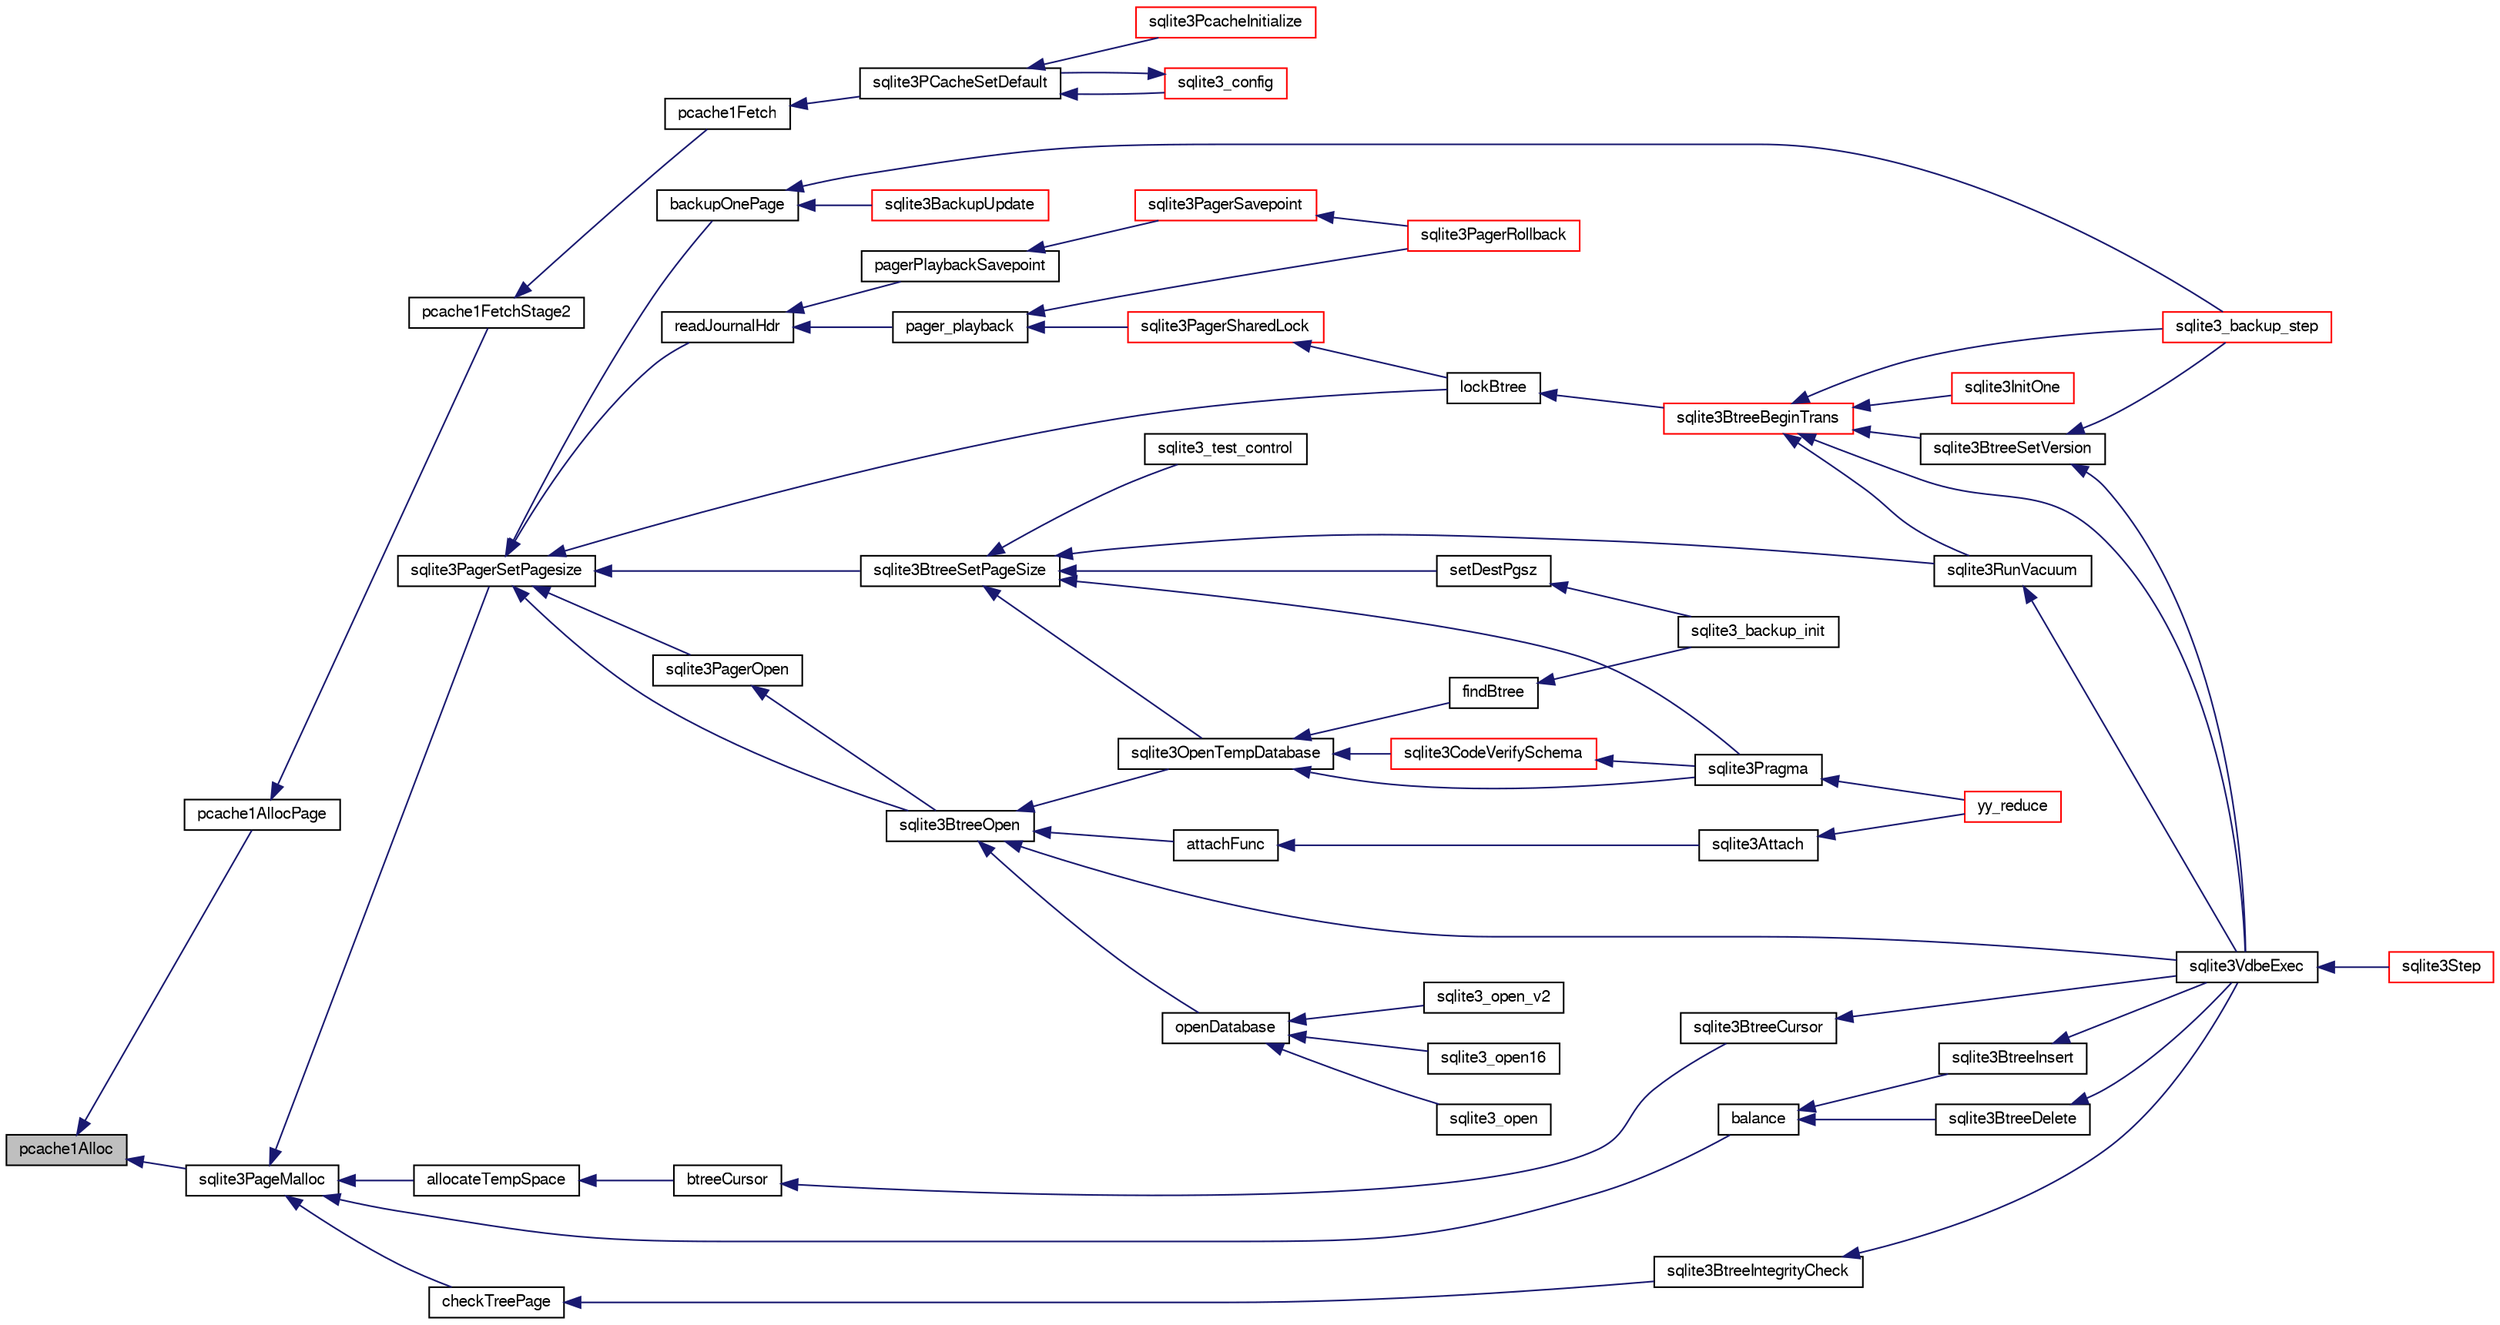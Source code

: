 digraph "pcache1Alloc"
{
  edge [fontname="FreeSans",fontsize="10",labelfontname="FreeSans",labelfontsize="10"];
  node [fontname="FreeSans",fontsize="10",shape=record];
  rankdir="LR";
  Node216534 [label="pcache1Alloc",height=0.2,width=0.4,color="black", fillcolor="grey75", style="filled", fontcolor="black"];
  Node216534 -> Node216535 [dir="back",color="midnightblue",fontsize="10",style="solid",fontname="FreeSans"];
  Node216535 [label="pcache1AllocPage",height=0.2,width=0.4,color="black", fillcolor="white", style="filled",URL="$sqlite3_8c.html#ad6ec26e3c7beec69fb9ca11fcd63120e"];
  Node216535 -> Node216536 [dir="back",color="midnightblue",fontsize="10",style="solid",fontname="FreeSans"];
  Node216536 [label="pcache1FetchStage2",height=0.2,width=0.4,color="black", fillcolor="white", style="filled",URL="$sqlite3_8c.html#a30a4ee80ec88f9eb4ade1424d99585b5"];
  Node216536 -> Node216537 [dir="back",color="midnightblue",fontsize="10",style="solid",fontname="FreeSans"];
  Node216537 [label="pcache1Fetch",height=0.2,width=0.4,color="black", fillcolor="white", style="filled",URL="$sqlite3_8c.html#a745bc37e2a945b10e6b23a6fe6c35411"];
  Node216537 -> Node216538 [dir="back",color="midnightblue",fontsize="10",style="solid",fontname="FreeSans"];
  Node216538 [label="sqlite3PCacheSetDefault",height=0.2,width=0.4,color="black", fillcolor="white", style="filled",URL="$sqlite3_8c.html#a91974afe7709a742451438556ee0c70c"];
  Node216538 -> Node216539 [dir="back",color="midnightblue",fontsize="10",style="solid",fontname="FreeSans"];
  Node216539 [label="sqlite3PcacheInitialize",height=0.2,width=0.4,color="red", fillcolor="white", style="filled",URL="$sqlite3_8c.html#a2902c61ddc88bea002c4d69fe4052b1f"];
  Node216538 -> Node217025 [dir="back",color="midnightblue",fontsize="10",style="solid",fontname="FreeSans"];
  Node217025 [label="sqlite3_config",height=0.2,width=0.4,color="red", fillcolor="white", style="filled",URL="$sqlite3_8h.html#a74ad420b6f26bc06a04ff6ecec8a8c91"];
  Node217025 -> Node216538 [dir="back",color="midnightblue",fontsize="10",style="solid",fontname="FreeSans"];
  Node216534 -> Node217413 [dir="back",color="midnightblue",fontsize="10",style="solid",fontname="FreeSans"];
  Node217413 [label="sqlite3PageMalloc",height=0.2,width=0.4,color="black", fillcolor="white", style="filled",URL="$sqlite3_8c.html#af05f296695d164316d4666a76d07f1f0"];
  Node217413 -> Node217414 [dir="back",color="midnightblue",fontsize="10",style="solid",fontname="FreeSans"];
  Node217414 [label="sqlite3PagerSetPagesize",height=0.2,width=0.4,color="black", fillcolor="white", style="filled",URL="$sqlite3_8c.html#ab668348d5dcc0382c247c74b6358f16e"];
  Node217414 -> Node217415 [dir="back",color="midnightblue",fontsize="10",style="solid",fontname="FreeSans"];
  Node217415 [label="readJournalHdr",height=0.2,width=0.4,color="black", fillcolor="white", style="filled",URL="$sqlite3_8c.html#a4367a6db0dfbaacd476aeecccc99904b"];
  Node217415 -> Node216891 [dir="back",color="midnightblue",fontsize="10",style="solid",fontname="FreeSans"];
  Node216891 [label="pager_playback",height=0.2,width=0.4,color="black", fillcolor="white", style="filled",URL="$sqlite3_8c.html#a9d9a750a9fc76eb4b668c8a16b164a65"];
  Node216891 -> Node216892 [dir="back",color="midnightblue",fontsize="10",style="solid",fontname="FreeSans"];
  Node216892 [label="sqlite3PagerSharedLock",height=0.2,width=0.4,color="red", fillcolor="white", style="filled",URL="$sqlite3_8c.html#a58c197b629fb6eaacf96c7add57c70df"];
  Node216892 -> Node216894 [dir="back",color="midnightblue",fontsize="10",style="solid",fontname="FreeSans"];
  Node216894 [label="lockBtree",height=0.2,width=0.4,color="black", fillcolor="white", style="filled",URL="$sqlite3_8c.html#a5b808194d3178be15705a420265cee9d"];
  Node216894 -> Node216860 [dir="back",color="midnightblue",fontsize="10",style="solid",fontname="FreeSans"];
  Node216860 [label="sqlite3BtreeBeginTrans",height=0.2,width=0.4,color="red", fillcolor="white", style="filled",URL="$sqlite3_8c.html#a52d6706df15c67c22aa7d0e290c16bf5"];
  Node216860 -> Node216861 [dir="back",color="midnightblue",fontsize="10",style="solid",fontname="FreeSans"];
  Node216861 [label="sqlite3BtreeSetVersion",height=0.2,width=0.4,color="black", fillcolor="white", style="filled",URL="$sqlite3_8c.html#a2db3061b5c557699a47415ca0342ba01"];
  Node216861 -> Node216769 [dir="back",color="midnightblue",fontsize="10",style="solid",fontname="FreeSans"];
  Node216769 [label="sqlite3_backup_step",height=0.2,width=0.4,color="red", fillcolor="white", style="filled",URL="$sqlite3_8h.html#a1699b75e98d082eebc465a9e64c35269"];
  Node216861 -> Node216556 [dir="back",color="midnightblue",fontsize="10",style="solid",fontname="FreeSans"];
  Node216556 [label="sqlite3VdbeExec",height=0.2,width=0.4,color="black", fillcolor="white", style="filled",URL="$sqlite3_8c.html#a8ce40a614bdc56719c4d642b1e4dfb21"];
  Node216556 -> Node216557 [dir="back",color="midnightblue",fontsize="10",style="solid",fontname="FreeSans"];
  Node216557 [label="sqlite3Step",height=0.2,width=0.4,color="red", fillcolor="white", style="filled",URL="$sqlite3_8c.html#a3f2872e873e2758a4beedad1d5113554"];
  Node216860 -> Node216769 [dir="back",color="midnightblue",fontsize="10",style="solid",fontname="FreeSans"];
  Node216860 -> Node216556 [dir="back",color="midnightblue",fontsize="10",style="solid",fontname="FreeSans"];
  Node216860 -> Node216582 [dir="back",color="midnightblue",fontsize="10",style="solid",fontname="FreeSans"];
  Node216582 [label="sqlite3InitOne",height=0.2,width=0.4,color="red", fillcolor="white", style="filled",URL="$sqlite3_8c.html#ac4318b25df65269906b0379251fe9b85"];
  Node216860 -> Node216742 [dir="back",color="midnightblue",fontsize="10",style="solid",fontname="FreeSans"];
  Node216742 [label="sqlite3RunVacuum",height=0.2,width=0.4,color="black", fillcolor="white", style="filled",URL="$sqlite3_8c.html#a5e83ddc7b3e7e8e79ad5d1fc92de1d2f"];
  Node216742 -> Node216556 [dir="back",color="midnightblue",fontsize="10",style="solid",fontname="FreeSans"];
  Node216891 -> Node216895 [dir="back",color="midnightblue",fontsize="10",style="solid",fontname="FreeSans"];
  Node216895 [label="sqlite3PagerRollback",height=0.2,width=0.4,color="red", fillcolor="white", style="filled",URL="$sqlite3_8c.html#afdd2ecbb97b7a716892ff6bd10c7dfd0"];
  Node217415 -> Node216925 [dir="back",color="midnightblue",fontsize="10",style="solid",fontname="FreeSans"];
  Node216925 [label="pagerPlaybackSavepoint",height=0.2,width=0.4,color="black", fillcolor="white", style="filled",URL="$sqlite3_8c.html#aedf76c3b6661c4244cc3e2c5464fd12e"];
  Node216925 -> Node216926 [dir="back",color="midnightblue",fontsize="10",style="solid",fontname="FreeSans"];
  Node216926 [label="sqlite3PagerSavepoint",height=0.2,width=0.4,color="red", fillcolor="white", style="filled",URL="$sqlite3_8c.html#a8b5f1920b6a8b564a47e243868f2c8d4"];
  Node216926 -> Node216895 [dir="back",color="midnightblue",fontsize="10",style="solid",fontname="FreeSans"];
  Node217414 -> Node216554 [dir="back",color="midnightblue",fontsize="10",style="solid",fontname="FreeSans"];
  Node216554 [label="sqlite3PagerOpen",height=0.2,width=0.4,color="black", fillcolor="white", style="filled",URL="$sqlite3_8c.html#a5b4a74e8a1754922c482b7af19b30611"];
  Node216554 -> Node216555 [dir="back",color="midnightblue",fontsize="10",style="solid",fontname="FreeSans"];
  Node216555 [label="sqlite3BtreeOpen",height=0.2,width=0.4,color="black", fillcolor="white", style="filled",URL="$sqlite3_8c.html#a13dcb44dc34af6ce9d38de9c5aa975f9"];
  Node216555 -> Node216556 [dir="back",color="midnightblue",fontsize="10",style="solid",fontname="FreeSans"];
  Node216555 -> Node216584 [dir="back",color="midnightblue",fontsize="10",style="solid",fontname="FreeSans"];
  Node216584 [label="attachFunc",height=0.2,width=0.4,color="black", fillcolor="white", style="filled",URL="$sqlite3_8c.html#a69cb751a7da501b9a0aa37e0d7c3eaf7"];
  Node216584 -> Node216585 [dir="back",color="midnightblue",fontsize="10",style="solid",fontname="FreeSans"];
  Node216585 [label="sqlite3Attach",height=0.2,width=0.4,color="black", fillcolor="white", style="filled",URL="$sqlite3_8c.html#ae0907fe0b43cc1b4c7e6a16213e8546f"];
  Node216585 -> Node216586 [dir="back",color="midnightblue",fontsize="10",style="solid",fontname="FreeSans"];
  Node216586 [label="yy_reduce",height=0.2,width=0.4,color="red", fillcolor="white", style="filled",URL="$sqlite3_8c.html#a7c419a9b25711c666a9a2449ef377f14"];
  Node216555 -> Node216817 [dir="back",color="midnightblue",fontsize="10",style="solid",fontname="FreeSans"];
  Node216817 [label="sqlite3OpenTempDatabase",height=0.2,width=0.4,color="black", fillcolor="white", style="filled",URL="$sqlite3_8c.html#aaf3088380b731428b72d3b5777f93755"];
  Node216817 -> Node216761 [dir="back",color="midnightblue",fontsize="10",style="solid",fontname="FreeSans"];
  Node216761 [label="findBtree",height=0.2,width=0.4,color="black", fillcolor="white", style="filled",URL="$sqlite3_8c.html#ab4ee5743b77efd7f8832bf0b9315f973"];
  Node216761 -> Node216762 [dir="back",color="midnightblue",fontsize="10",style="solid",fontname="FreeSans"];
  Node216762 [label="sqlite3_backup_init",height=0.2,width=0.4,color="black", fillcolor="white", style="filled",URL="$sqlite3_8h.html#a9c9aa9e8edeb9910d93148a6621c1097"];
  Node216817 -> Node216818 [dir="back",color="midnightblue",fontsize="10",style="solid",fontname="FreeSans"];
  Node216818 [label="sqlite3CodeVerifySchema",height=0.2,width=0.4,color="red", fillcolor="white", style="filled",URL="$sqlite3_8c.html#ad9d8708d96f8416ec59ebf41c57000f9"];
  Node216818 -> Node216634 [dir="back",color="midnightblue",fontsize="10",style="solid",fontname="FreeSans"];
  Node216634 [label="sqlite3Pragma",height=0.2,width=0.4,color="black", fillcolor="white", style="filled",URL="$sqlite3_8c.html#a111391370f58f8e6a6eca51fd34d62ed"];
  Node216634 -> Node216586 [dir="back",color="midnightblue",fontsize="10",style="solid",fontname="FreeSans"];
  Node216817 -> Node216634 [dir="back",color="midnightblue",fontsize="10",style="solid",fontname="FreeSans"];
  Node216555 -> Node216791 [dir="back",color="midnightblue",fontsize="10",style="solid",fontname="FreeSans"];
  Node216791 [label="openDatabase",height=0.2,width=0.4,color="black", fillcolor="white", style="filled",URL="$sqlite3_8c.html#a6a9c3bc3a64234e863413f41db473758"];
  Node216791 -> Node216792 [dir="back",color="midnightblue",fontsize="10",style="solid",fontname="FreeSans"];
  Node216792 [label="sqlite3_open",height=0.2,width=0.4,color="black", fillcolor="white", style="filled",URL="$sqlite3_8h.html#a97ba966ed1acc38409786258268f5f71"];
  Node216791 -> Node216793 [dir="back",color="midnightblue",fontsize="10",style="solid",fontname="FreeSans"];
  Node216793 [label="sqlite3_open_v2",height=0.2,width=0.4,color="black", fillcolor="white", style="filled",URL="$sqlite3_8h.html#a140fe275b6975dc867cea50a65a217c4"];
  Node216791 -> Node216794 [dir="back",color="midnightblue",fontsize="10",style="solid",fontname="FreeSans"];
  Node216794 [label="sqlite3_open16",height=0.2,width=0.4,color="black", fillcolor="white", style="filled",URL="$sqlite3_8h.html#adbc401bb96713f32e553db32f6f3ca33"];
  Node217414 -> Node216555 [dir="back",color="midnightblue",fontsize="10",style="solid",fontname="FreeSans"];
  Node217414 -> Node217416 [dir="back",color="midnightblue",fontsize="10",style="solid",fontname="FreeSans"];
  Node217416 [label="sqlite3BtreeSetPageSize",height=0.2,width=0.4,color="black", fillcolor="white", style="filled",URL="$sqlite3_8c.html#ad9c65e8377c831a80e0ac1f108c43f3e"];
  Node217416 -> Node217417 [dir="back",color="midnightblue",fontsize="10",style="solid",fontname="FreeSans"];
  Node217417 [label="setDestPgsz",height=0.2,width=0.4,color="black", fillcolor="white", style="filled",URL="$sqlite3_8c.html#acd3459ec2257f990aaea330d998fe0a6"];
  Node217417 -> Node216762 [dir="back",color="midnightblue",fontsize="10",style="solid",fontname="FreeSans"];
  Node217416 -> Node216817 [dir="back",color="midnightblue",fontsize="10",style="solid",fontname="FreeSans"];
  Node217416 -> Node216634 [dir="back",color="midnightblue",fontsize="10",style="solid",fontname="FreeSans"];
  Node217416 -> Node216742 [dir="back",color="midnightblue",fontsize="10",style="solid",fontname="FreeSans"];
  Node217416 -> Node216550 [dir="back",color="midnightblue",fontsize="10",style="solid",fontname="FreeSans"];
  Node216550 [label="sqlite3_test_control",height=0.2,width=0.4,color="black", fillcolor="white", style="filled",URL="$sqlite3_8h.html#a3d90fdf0f259711a4e3822e12cd86106"];
  Node217414 -> Node216894 [dir="back",color="midnightblue",fontsize="10",style="solid",fontname="FreeSans"];
  Node217414 -> Node216888 [dir="back",color="midnightblue",fontsize="10",style="solid",fontname="FreeSans"];
  Node216888 [label="backupOnePage",height=0.2,width=0.4,color="black", fillcolor="white", style="filled",URL="$sqlite3_8c.html#a7efb6a8380d746b14e73db99ad3428a2"];
  Node216888 -> Node216769 [dir="back",color="midnightblue",fontsize="10",style="solid",fontname="FreeSans"];
  Node216888 -> Node216889 [dir="back",color="midnightblue",fontsize="10",style="solid",fontname="FreeSans"];
  Node216889 [label="sqlite3BackupUpdate",height=0.2,width=0.4,color="red", fillcolor="white", style="filled",URL="$sqlite3_8c.html#a928fd0b03c8d689beb3b81d73e9c713c"];
  Node217413 -> Node217418 [dir="back",color="midnightblue",fontsize="10",style="solid",fontname="FreeSans"];
  Node217418 [label="allocateTempSpace",height=0.2,width=0.4,color="black", fillcolor="white", style="filled",URL="$sqlite3_8c.html#a392335de1138023e2acc7d684caa9e66"];
  Node217418 -> Node217419 [dir="back",color="midnightblue",fontsize="10",style="solid",fontname="FreeSans"];
  Node217419 [label="btreeCursor",height=0.2,width=0.4,color="black", fillcolor="white", style="filled",URL="$sqlite3_8c.html#a9830bfee9b343086d4443618b13ad4fd"];
  Node217419 -> Node217420 [dir="back",color="midnightblue",fontsize="10",style="solid",fontname="FreeSans"];
  Node217420 [label="sqlite3BtreeCursor",height=0.2,width=0.4,color="black", fillcolor="white", style="filled",URL="$sqlite3_8c.html#abd140657aba42c5f3ed6c7e17d99aa50"];
  Node217420 -> Node216556 [dir="back",color="midnightblue",fontsize="10",style="solid",fontname="FreeSans"];
  Node217413 -> Node216845 [dir="back",color="midnightblue",fontsize="10",style="solid",fontname="FreeSans"];
  Node216845 [label="balance",height=0.2,width=0.4,color="black", fillcolor="white", style="filled",URL="$sqlite3_8c.html#a173f7c872fb68ccd3a20440d640b66c7"];
  Node216845 -> Node216846 [dir="back",color="midnightblue",fontsize="10",style="solid",fontname="FreeSans"];
  Node216846 [label="sqlite3BtreeInsert",height=0.2,width=0.4,color="black", fillcolor="white", style="filled",URL="$sqlite3_8c.html#aa6c6b68ed28d38984e5fa329794d7f02"];
  Node216846 -> Node216556 [dir="back",color="midnightblue",fontsize="10",style="solid",fontname="FreeSans"];
  Node216845 -> Node216847 [dir="back",color="midnightblue",fontsize="10",style="solid",fontname="FreeSans"];
  Node216847 [label="sqlite3BtreeDelete",height=0.2,width=0.4,color="black", fillcolor="white", style="filled",URL="$sqlite3_8c.html#a65c40cd7ec987dbd25392a180f388fe7"];
  Node216847 -> Node216556 [dir="back",color="midnightblue",fontsize="10",style="solid",fontname="FreeSans"];
  Node217413 -> Node216917 [dir="back",color="midnightblue",fontsize="10",style="solid",fontname="FreeSans"];
  Node216917 [label="checkTreePage",height=0.2,width=0.4,color="black", fillcolor="white", style="filled",URL="$sqlite3_8c.html#a0bdac89d12e5ac328d260ae8259777b2"];
  Node216917 -> Node216918 [dir="back",color="midnightblue",fontsize="10",style="solid",fontname="FreeSans"];
  Node216918 [label="sqlite3BtreeIntegrityCheck",height=0.2,width=0.4,color="black", fillcolor="white", style="filled",URL="$sqlite3_8c.html#aa00011902d9e5ba26452d147c43fa1d8"];
  Node216918 -> Node216556 [dir="back",color="midnightblue",fontsize="10",style="solid",fontname="FreeSans"];
}

